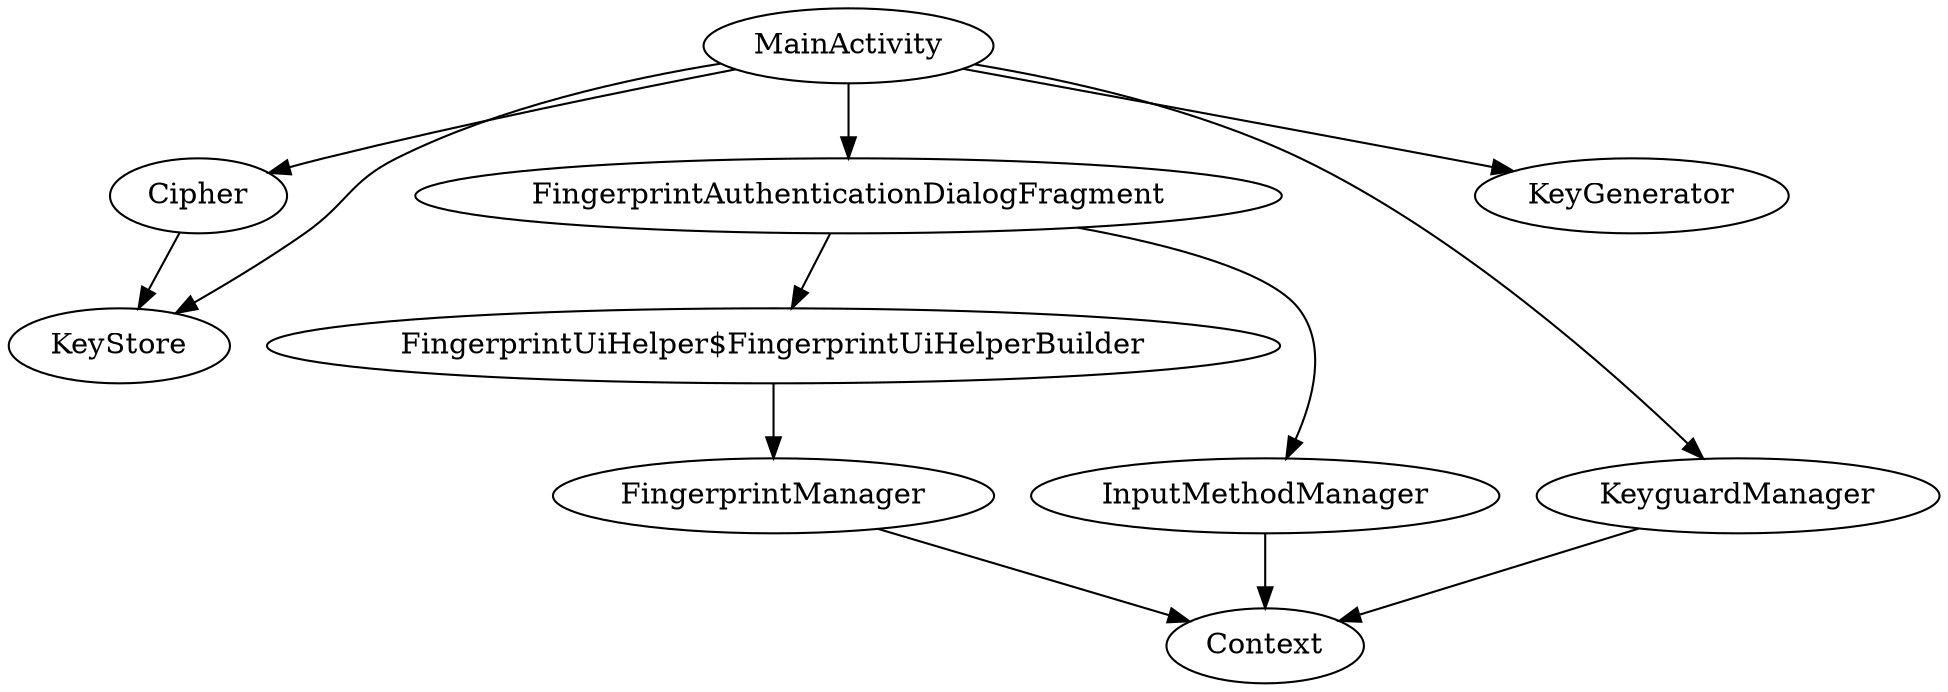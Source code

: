 digraph G1 {
  concentrate = true;
  Cipher -> KeyStore;
  n2 [label="FingerprintUiHelper$FingerprintUiHelperBuilder"];
  FingerprintAuthenticationDialogFragment -> n2;
  FingerprintAuthenticationDialogFragment -> InputMethodManager;
  FingerprintManager -> Context;
  n2 -> FingerprintManager;
  InputMethodManager -> Context;
  KeyguardManager -> Context;
  MainActivity -> FingerprintAuthenticationDialogFragment;
  MainActivity -> KeyguardManager;
  MainActivity -> KeyStore;
  MainActivity -> Cipher;
  MainActivity -> KeyGenerator;
}
